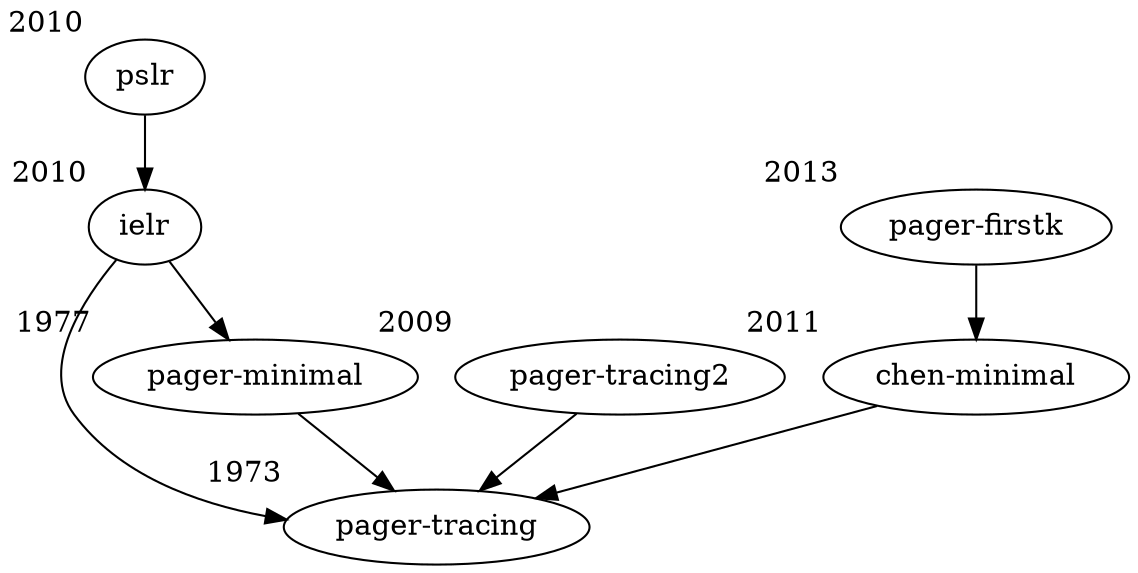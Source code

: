 digraph biblography {
    "pager-tracing"[xlabel=1973]
    "pager-minimal"[xlabel=1977]
    "pager-tracing2"[xlabel=2009]
    "chen-minimal"[xlabel=2011]
    "pager-firstk"[xlabel=2013]

    "ielr"[xlabel=2010]
    "pslr"[xlabel=2010]

    "pager-minimal" -> "pager-tracing" 
    "pager-tracing2" -> "pager-tracing"
    "chen-minimal" -> "pager-tracing"
    "pager-firstk" -> "chen-minimal"

    "ielr" -> "pager-tracing"
    "ielr" -> "pager-minimal"
    "pslr" -> "ielr"
}
